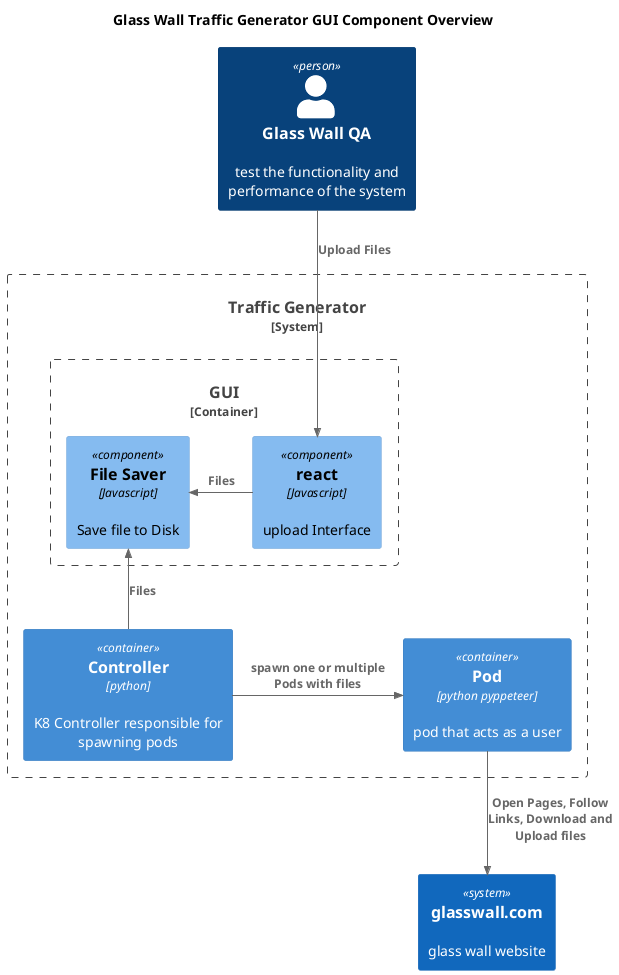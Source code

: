 @startuml
!include <c4/C4_Component.puml>  

title Glass Wall Traffic Generator GUI Component Overview

Person(tester, "Glass Wall QA", "test the functionality and performance of the system")

System_Boundary(c0, "Traffic Generator") {
    Container(user_pod, Pod, "python pyppeteer", "pod that acts as a user")
    Container(controller, Controller, "python", "K8 Controller responsible for spawning pods")

    Container_Boundary(c1, "GUI") {
        Component(react_component, "react", "Javascript", "upload Interface")
        Component(file_saver, "File Saver", "Javascript", "Save file to Disk")
    }
}

System(website, "glasswall.com", "glass wall website")

Rel(tester, react_component, "Upload Files")
Rel_Left(react_component, file_saver, "Files")
Rel_Up(controller, file_saver, "Files")
Rel_Right(controller, user_pod, "spawn one or multiple Pods with files")
Rel(user_pod, website, "Open Pages, Follow Links, Download and Upload files")

@enduml
